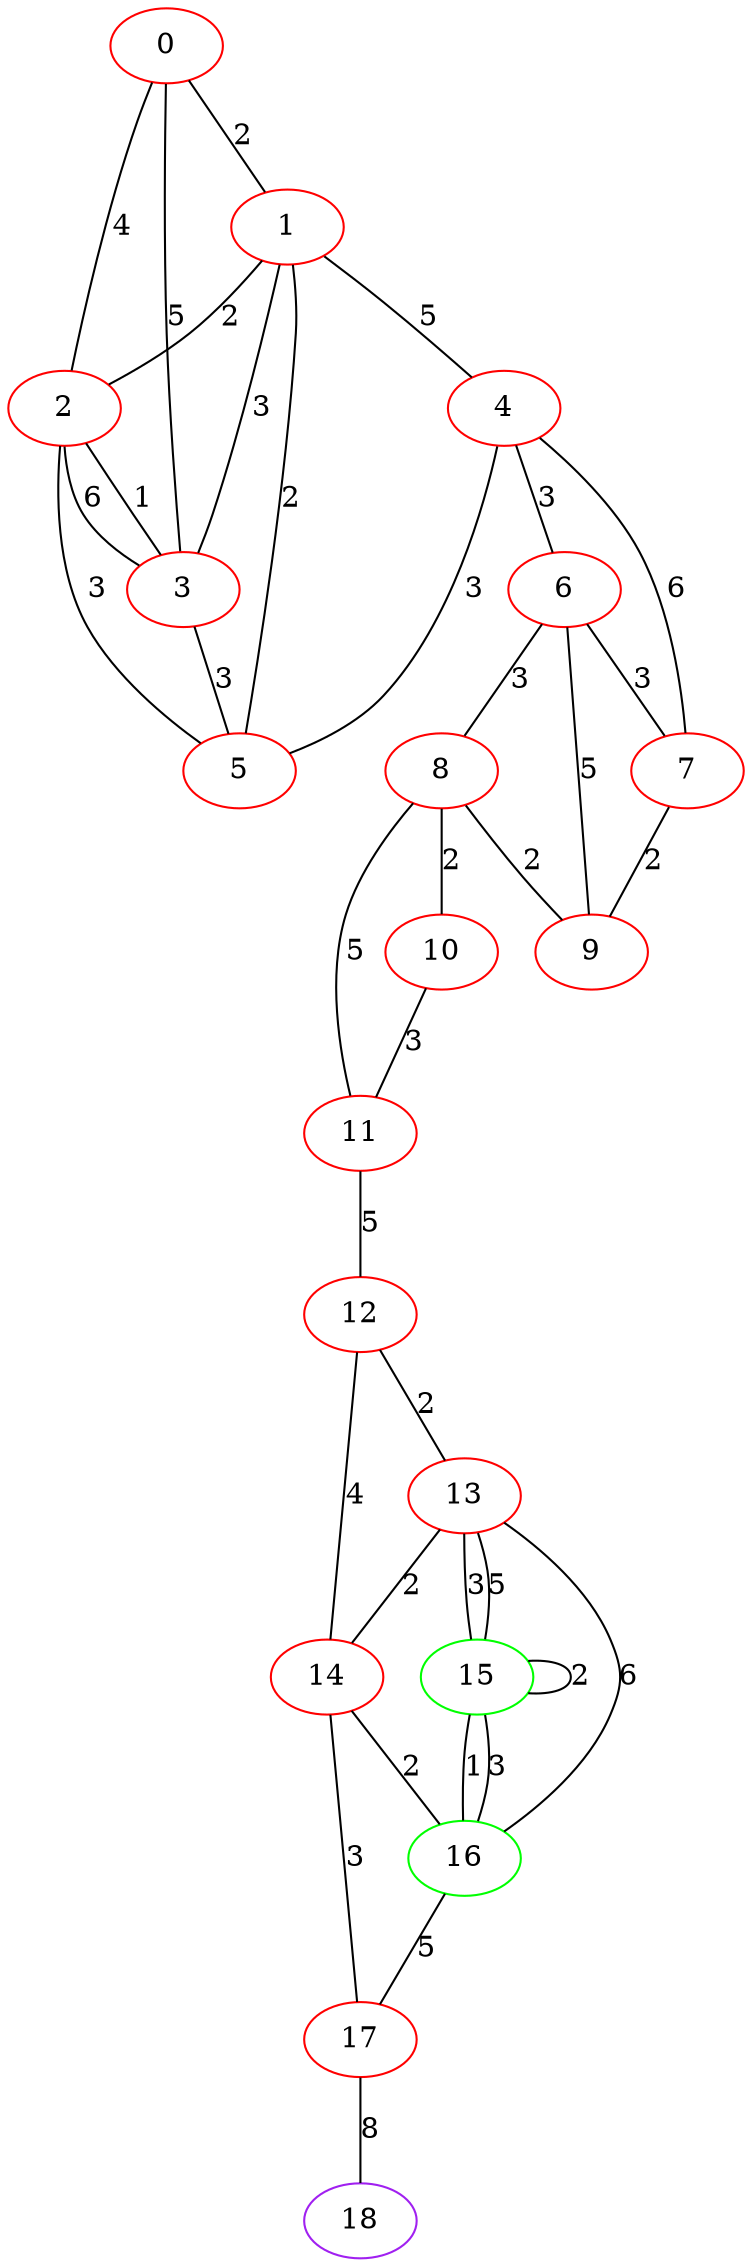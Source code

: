 graph "" {
0 [color=red, weight=1];
1 [color=red, weight=1];
2 [color=red, weight=1];
3 [color=red, weight=1];
4 [color=red, weight=1];
5 [color=red, weight=1];
6 [color=red, weight=1];
7 [color=red, weight=1];
8 [color=red, weight=1];
9 [color=red, weight=1];
10 [color=red, weight=1];
11 [color=red, weight=1];
12 [color=red, weight=1];
13 [color=red, weight=1];
14 [color=red, weight=1];
15 [color=green, weight=2];
16 [color=green, weight=2];
17 [color=red, weight=1];
18 [color=purple, weight=4];
0 -- 1  [key=0, label=2];
0 -- 2  [key=0, label=4];
0 -- 3  [key=0, label=5];
1 -- 2  [key=0, label=2];
1 -- 3  [key=0, label=3];
1 -- 4  [key=0, label=5];
1 -- 5  [key=0, label=2];
2 -- 3  [key=0, label=1];
2 -- 3  [key=1, label=6];
2 -- 5  [key=0, label=3];
3 -- 5  [key=0, label=3];
4 -- 5  [key=0, label=3];
4 -- 6  [key=0, label=3];
4 -- 7  [key=0, label=6];
6 -- 8  [key=0, label=3];
6 -- 9  [key=0, label=5];
6 -- 7  [key=0, label=3];
7 -- 9  [key=0, label=2];
8 -- 9  [key=0, label=2];
8 -- 10  [key=0, label=2];
8 -- 11  [key=0, label=5];
10 -- 11  [key=0, label=3];
11 -- 12  [key=0, label=5];
12 -- 13  [key=0, label=2];
12 -- 14  [key=0, label=4];
13 -- 16  [key=0, label=6];
13 -- 14  [key=0, label=2];
13 -- 15  [key=0, label=3];
13 -- 15  [key=1, label=5];
14 -- 16  [key=0, label=2];
14 -- 17  [key=0, label=3];
15 -- 16  [key=0, label=3];
15 -- 16  [key=1, label=1];
15 -- 15  [key=0, label=2];
16 -- 17  [key=0, label=5];
17 -- 18  [key=0, label=8];
}
